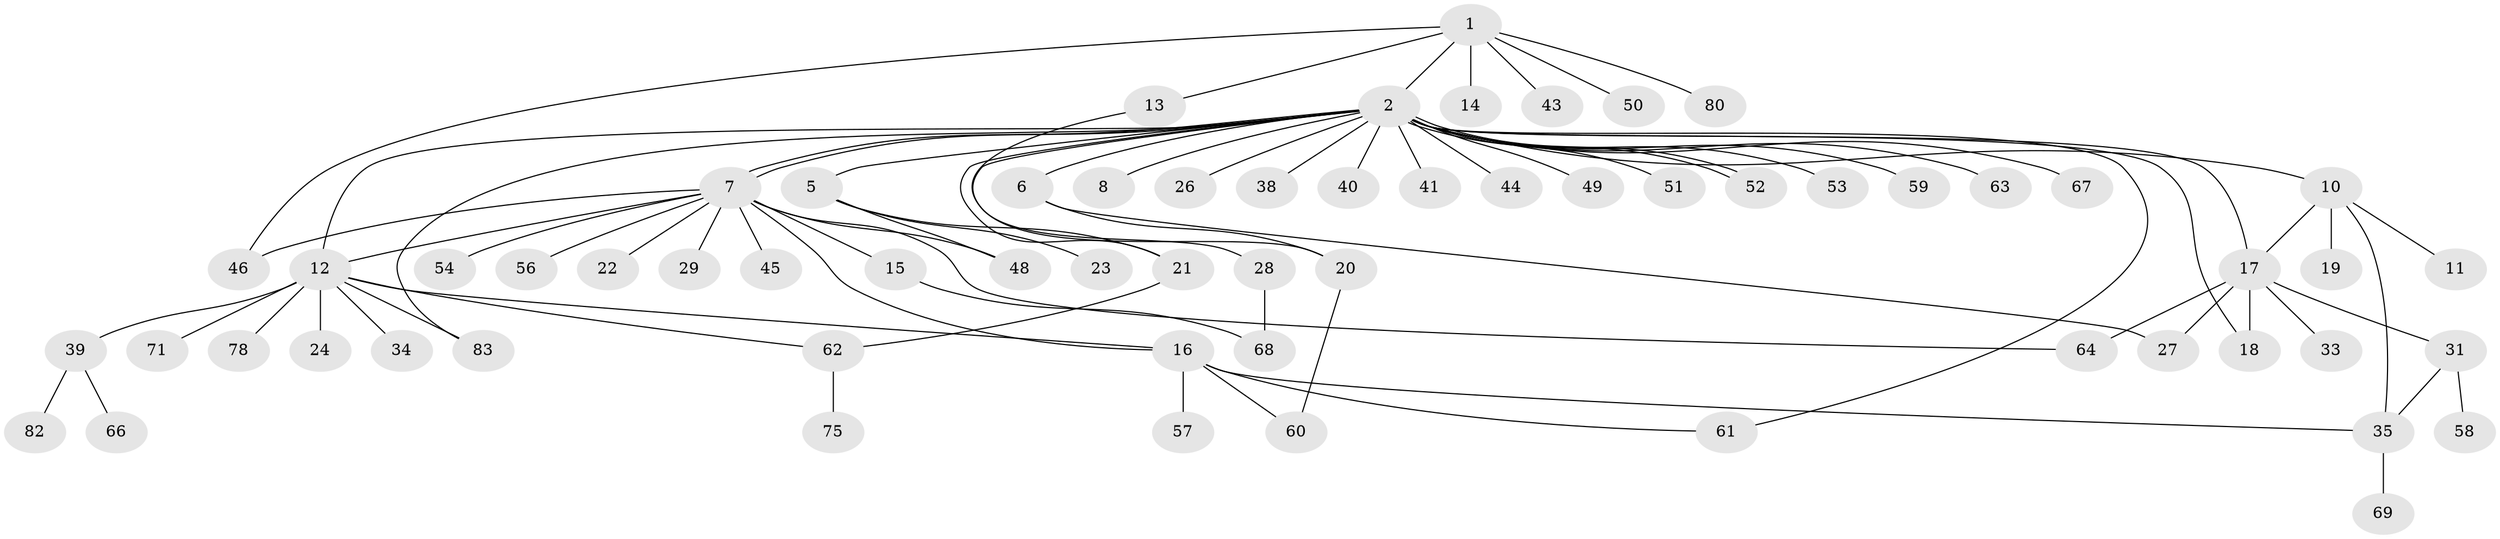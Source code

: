// original degree distribution, {4: 0.05952380952380952, 14: 0.023809523809523808, 17: 0.011904761904761904, 5: 0.023809523809523808, 3: 0.07142857142857142, 1: 0.4880952380952381, 2: 0.2857142857142857, 11: 0.011904761904761904, 6: 0.011904761904761904, 7: 0.011904761904761904}
// Generated by graph-tools (version 1.1) at 2025/41/03/06/25 10:41:48]
// undirected, 63 vertices, 81 edges
graph export_dot {
graph [start="1"]
  node [color=gray90,style=filled];
  1 [super="+4"];
  2 [super="+3"];
  5 [super="+9"];
  6 [super="+74"];
  7 [super="+32"];
  8;
  10 [super="+73"];
  11;
  12 [super="+84"];
  13 [super="+55"];
  14;
  15 [super="+25"];
  16 [super="+70"];
  17;
  18 [super="+81"];
  19;
  20 [super="+37"];
  21;
  22 [super="+30"];
  23;
  24;
  26;
  27;
  28 [super="+36"];
  29;
  31 [super="+42"];
  33 [super="+47"];
  34;
  35;
  38;
  39 [super="+76"];
  40;
  41;
  43;
  44;
  45;
  46;
  48;
  49;
  50;
  51;
  52 [super="+65"];
  53;
  54;
  56;
  57 [super="+72"];
  58;
  59 [super="+77"];
  60;
  61;
  62;
  63;
  64;
  66;
  67;
  68;
  69 [super="+79"];
  71;
  75;
  78;
  80;
  82;
  83;
  1 -- 2;
  1 -- 43;
  1 -- 50;
  1 -- 80;
  1 -- 14;
  1 -- 13;
  1 -- 46;
  2 -- 7;
  2 -- 7;
  2 -- 12;
  2 -- 21;
  2 -- 38;
  2 -- 41;
  2 -- 51;
  2 -- 52;
  2 -- 52;
  2 -- 63;
  2 -- 67;
  2 -- 5;
  2 -- 6;
  2 -- 8;
  2 -- 10;
  2 -- 17;
  2 -- 18;
  2 -- 83;
  2 -- 26;
  2 -- 28;
  2 -- 40;
  2 -- 44;
  2 -- 49;
  2 -- 53;
  2 -- 59;
  2 -- 61;
  5 -- 23;
  5 -- 48;
  5 -- 21;
  6 -- 20;
  6 -- 27;
  7 -- 12;
  7 -- 15;
  7 -- 22;
  7 -- 29;
  7 -- 45;
  7 -- 46;
  7 -- 48;
  7 -- 54;
  7 -- 56;
  7 -- 64;
  7 -- 16;
  10 -- 11;
  10 -- 17;
  10 -- 19;
  10 -- 35;
  12 -- 16;
  12 -- 24;
  12 -- 34;
  12 -- 39;
  12 -- 62;
  12 -- 71;
  12 -- 78;
  12 -- 83;
  13 -- 20;
  15 -- 68;
  16 -- 35;
  16 -- 57;
  16 -- 60;
  16 -- 61;
  17 -- 27;
  17 -- 31;
  17 -- 33;
  17 -- 64;
  17 -- 18;
  20 -- 60;
  21 -- 62;
  28 -- 68;
  31 -- 35;
  31 -- 58;
  35 -- 69;
  39 -- 66;
  39 -- 82;
  62 -- 75;
}
